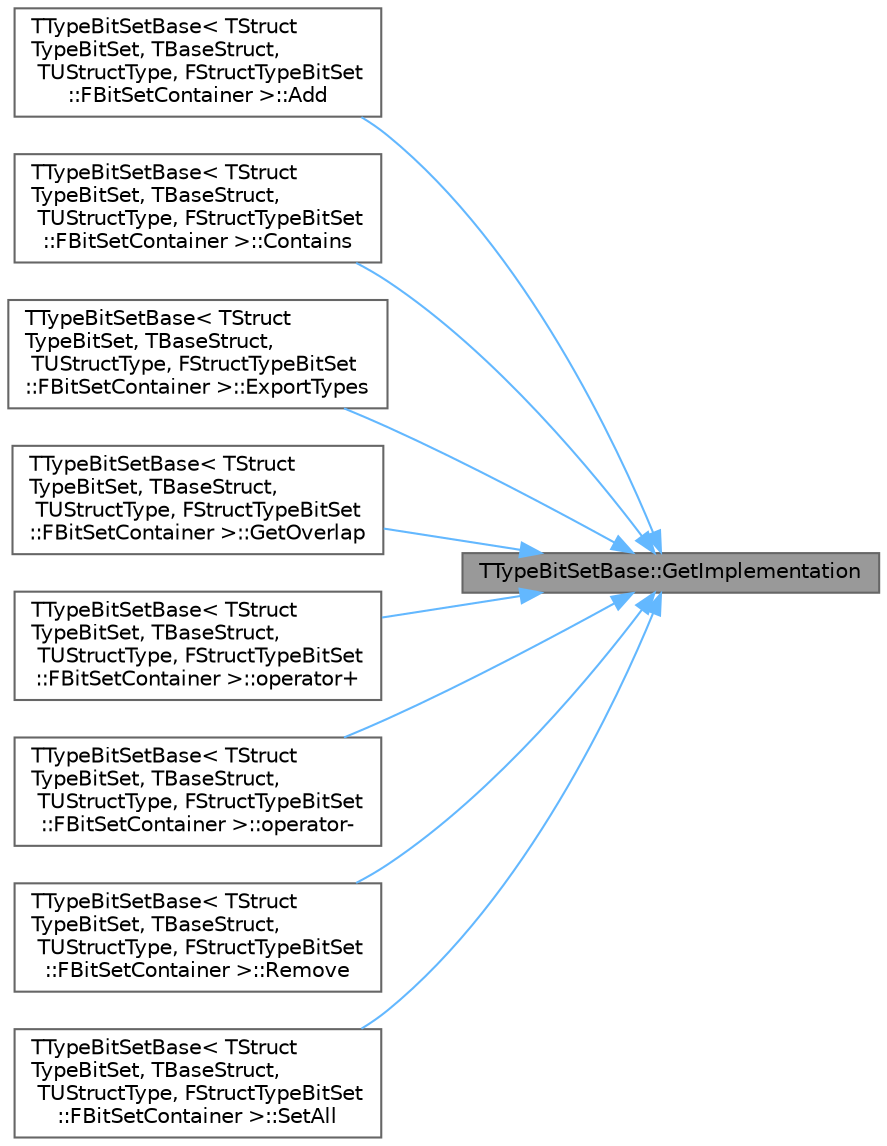 digraph "TTypeBitSetBase::GetImplementation"
{
 // INTERACTIVE_SVG=YES
 // LATEX_PDF_SIZE
  bgcolor="transparent";
  edge [fontname=Helvetica,fontsize=10,labelfontname=Helvetica,labelfontsize=10];
  node [fontname=Helvetica,fontsize=10,shape=box,height=0.2,width=0.4];
  rankdir="RL";
  Node1 [id="Node000001",label="TTypeBitSetBase::GetImplementation",height=0.2,width=0.4,color="gray40", fillcolor="grey60", style="filled", fontcolor="black",tooltip="Retrieves the derived implementation of this base class."];
  Node1 -> Node2 [id="edge1_Node000001_Node000002",dir="back",color="steelblue1",style="solid",tooltip=" "];
  Node2 [id="Node000002",label="TTypeBitSetBase\< TStruct\lTypeBitSet, TBaseStruct,\l TUStructType, FStructTypeBitSet\l::FBitSetContainer \>::Add",height=0.2,width=0.4,color="grey40", fillcolor="white", style="filled",URL="$d7/d6f/structTTypeBitSetBase.html#aa55fe59d74c050f6d8d2419ff85fb379",tooltip=" "];
  Node1 -> Node3 [id="edge2_Node000001_Node000003",dir="back",color="steelblue1",style="solid",tooltip=" "];
  Node3 [id="Node000003",label="TTypeBitSetBase\< TStruct\lTypeBitSet, TBaseStruct,\l TUStructType, FStructTypeBitSet\l::FBitSetContainer \>::Contains",height=0.2,width=0.4,color="grey40", fillcolor="white", style="filled",URL="$d7/d6f/structTTypeBitSetBase.html#a9f5b61d103dde957563f8dad83035d4f",tooltip=" "];
  Node1 -> Node4 [id="edge3_Node000001_Node000004",dir="back",color="steelblue1",style="solid",tooltip=" "];
  Node4 [id="Node000004",label="TTypeBitSetBase\< TStruct\lTypeBitSet, TBaseStruct,\l TUStructType, FStructTypeBitSet\l::FBitSetContainer \>::ExportTypes",height=0.2,width=0.4,color="grey40", fillcolor="white", style="filled",URL="$d7/d6f/structTTypeBitSetBase.html#afa8ab029a6b55c78c7c4180c0691681c",tooltip=" "];
  Node1 -> Node5 [id="edge4_Node000001_Node000005",dir="back",color="steelblue1",style="solid",tooltip=" "];
  Node5 [id="Node000005",label="TTypeBitSetBase\< TStruct\lTypeBitSet, TBaseStruct,\l TUStructType, FStructTypeBitSet\l::FBitSetContainer \>::GetOverlap",height=0.2,width=0.4,color="grey40", fillcolor="white", style="filled",URL="$d7/d6f/structTTypeBitSetBase.html#a1020e9adce91cf88e50c71a3b6b3a415",tooltip=" "];
  Node1 -> Node6 [id="edge5_Node000001_Node000006",dir="back",color="steelblue1",style="solid",tooltip=" "];
  Node6 [id="Node000006",label="TTypeBitSetBase\< TStruct\lTypeBitSet, TBaseStruct,\l TUStructType, FStructTypeBitSet\l::FBitSetContainer \>::operator+",height=0.2,width=0.4,color="grey40", fillcolor="white", style="filled",URL="$d7/d6f/structTTypeBitSetBase.html#a894c35e69b048c876e989d84e22f8cb7",tooltip=" "];
  Node1 -> Node7 [id="edge6_Node000001_Node000007",dir="back",color="steelblue1",style="solid",tooltip=" "];
  Node7 [id="Node000007",label="TTypeBitSetBase\< TStruct\lTypeBitSet, TBaseStruct,\l TUStructType, FStructTypeBitSet\l::FBitSetContainer \>::operator-",height=0.2,width=0.4,color="grey40", fillcolor="white", style="filled",URL="$d7/d6f/structTTypeBitSetBase.html#a8c9a7640bb6c96d8e60df56438464e4f",tooltip=" "];
  Node1 -> Node8 [id="edge7_Node000001_Node000008",dir="back",color="steelblue1",style="solid",tooltip=" "];
  Node8 [id="Node000008",label="TTypeBitSetBase\< TStruct\lTypeBitSet, TBaseStruct,\l TUStructType, FStructTypeBitSet\l::FBitSetContainer \>::Remove",height=0.2,width=0.4,color="grey40", fillcolor="white", style="filled",URL="$d7/d6f/structTTypeBitSetBase.html#ae508713c03d5edfeed17fea2a5bf1bbb",tooltip=" "];
  Node1 -> Node9 [id="edge8_Node000001_Node000009",dir="back",color="steelblue1",style="solid",tooltip=" "];
  Node9 [id="Node000009",label="TTypeBitSetBase\< TStruct\lTypeBitSet, TBaseStruct,\l TUStructType, FStructTypeBitSet\l::FBitSetContainer \>::SetAll",height=0.2,width=0.4,color="grey40", fillcolor="white", style="filled",URL="$d7/d6f/structTTypeBitSetBase.html#aa610d421e954aed84de034dd181a760b",tooltip=" "];
}
